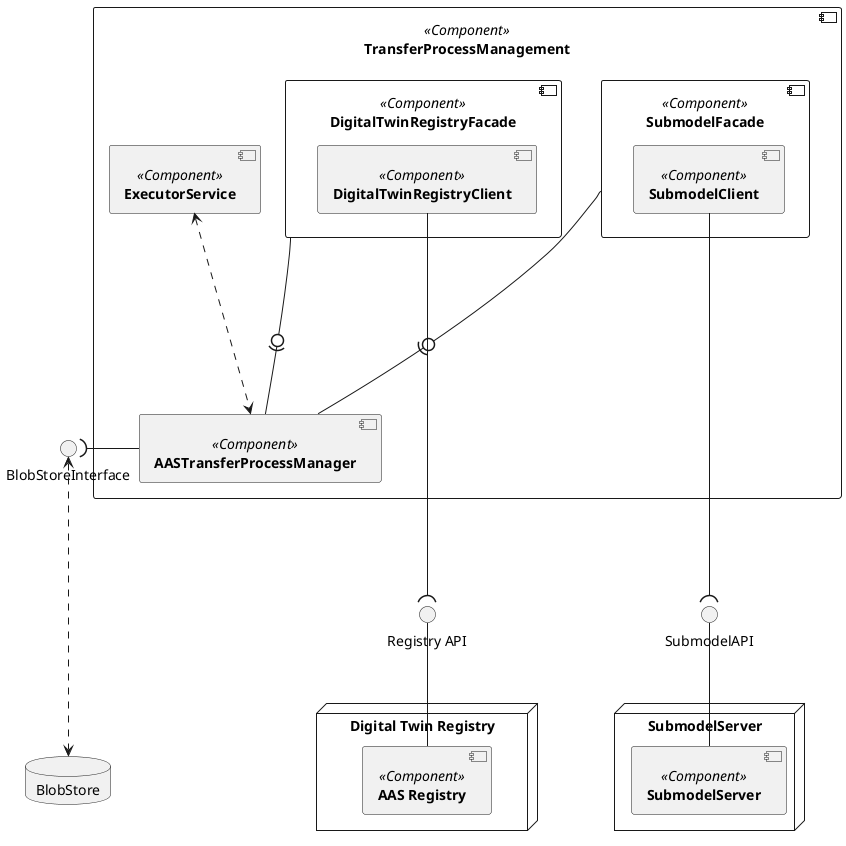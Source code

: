 @startuml
skinparam monochrome true
skinparam shadowing false
skinparam nodesep 10
skinparam ranksep 100


component [**TransferProcessManagement**] <<Component>> as TransferProcessManagement {
    component [**AASTransferProcessManager**] <<Component>> as TransferProcessManager
    component [**DigitalTwinRegistryFacade**] <<Component>> as DTRFacade {
        component [**DigitalTwinRegistryClient**] <<Component>> as DTRClient
    }
    component [**SubmodelFacade**] <<Component>> as SubmodelFacade {
        component [**SubmodelClient**] <<Component>> as SubmodelClient
    }
    component [**ExecutorService**] <<Component>> as ExecutorService
}

node "Digital Twin Registry" {
    [**AAS Registry**] <<Component>> as AASR
}

node "SubmodelServer" {
    [**SubmodelServer**] <<Component>> as SMS
}


DTRFacade --0)- TransferProcessManager
SubmodelFacade --0)- TransferProcessManager
ExecutorService <...> TransferProcessManager

interface "Registry API" as RegAPI
RegAPI -- AASR
DTRClient ----( RegAPI


interface "SubmodelAPI" as SMSAPI
SMSAPI -- SMS
SubmodelClient ----( SMSAPI

database BlobStore
TransferProcessManager -left-( BlobStoreInterface
'BlobStoreInterface - TransferProcessManager
BlobStoreInterface <...> BlobStore
@enduml